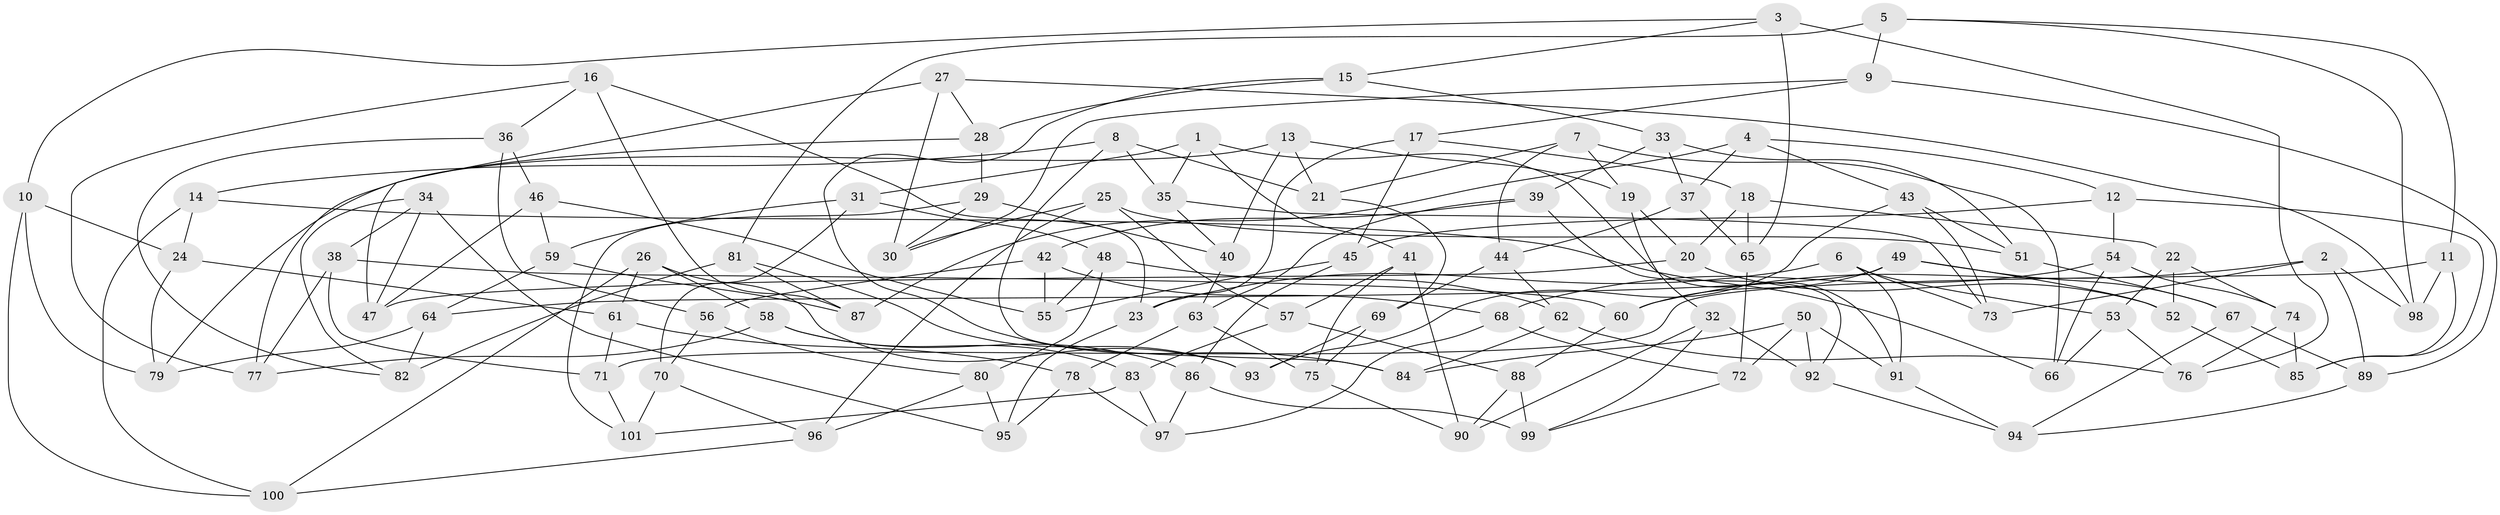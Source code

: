 // Generated by graph-tools (version 1.1) at 2025/16/03/09/25 04:16:27]
// undirected, 101 vertices, 202 edges
graph export_dot {
graph [start="1"]
  node [color=gray90,style=filled];
  1;
  2;
  3;
  4;
  5;
  6;
  7;
  8;
  9;
  10;
  11;
  12;
  13;
  14;
  15;
  16;
  17;
  18;
  19;
  20;
  21;
  22;
  23;
  24;
  25;
  26;
  27;
  28;
  29;
  30;
  31;
  32;
  33;
  34;
  35;
  36;
  37;
  38;
  39;
  40;
  41;
  42;
  43;
  44;
  45;
  46;
  47;
  48;
  49;
  50;
  51;
  52;
  53;
  54;
  55;
  56;
  57;
  58;
  59;
  60;
  61;
  62;
  63;
  64;
  65;
  66;
  67;
  68;
  69;
  70;
  71;
  72;
  73;
  74;
  75;
  76;
  77;
  78;
  79;
  80;
  81;
  82;
  83;
  84;
  85;
  86;
  87;
  88;
  89;
  90;
  91;
  92;
  93;
  94;
  95;
  96;
  97;
  98;
  99;
  100;
  101;
  1 -- 35;
  1 -- 31;
  1 -- 41;
  1 -- 91;
  2 -- 60;
  2 -- 98;
  2 -- 89;
  2 -- 73;
  3 -- 10;
  3 -- 15;
  3 -- 76;
  3 -- 65;
  4 -- 87;
  4 -- 12;
  4 -- 37;
  4 -- 43;
  5 -- 98;
  5 -- 9;
  5 -- 11;
  5 -- 81;
  6 -- 53;
  6 -- 73;
  6 -- 23;
  6 -- 91;
  7 -- 19;
  7 -- 44;
  7 -- 66;
  7 -- 21;
  8 -- 21;
  8 -- 14;
  8 -- 35;
  8 -- 84;
  9 -- 89;
  9 -- 17;
  9 -- 30;
  10 -- 79;
  10 -- 100;
  10 -- 24;
  11 -- 85;
  11 -- 71;
  11 -- 98;
  12 -- 54;
  12 -- 45;
  12 -- 85;
  13 -- 19;
  13 -- 79;
  13 -- 21;
  13 -- 40;
  14 -- 66;
  14 -- 100;
  14 -- 24;
  15 -- 33;
  15 -- 28;
  15 -- 84;
  16 -- 77;
  16 -- 23;
  16 -- 87;
  16 -- 36;
  17 -- 18;
  17 -- 45;
  17 -- 23;
  18 -- 22;
  18 -- 65;
  18 -- 20;
  19 -- 32;
  19 -- 20;
  20 -- 47;
  20 -- 52;
  21 -- 69;
  22 -- 53;
  22 -- 52;
  22 -- 74;
  23 -- 95;
  24 -- 61;
  24 -- 79;
  25 -- 96;
  25 -- 30;
  25 -- 51;
  25 -- 57;
  26 -- 100;
  26 -- 93;
  26 -- 61;
  26 -- 58;
  27 -- 30;
  27 -- 98;
  27 -- 28;
  27 -- 47;
  28 -- 29;
  28 -- 77;
  29 -- 30;
  29 -- 40;
  29 -- 101;
  31 -- 70;
  31 -- 59;
  31 -- 48;
  32 -- 90;
  32 -- 99;
  32 -- 92;
  33 -- 39;
  33 -- 51;
  33 -- 37;
  34 -- 38;
  34 -- 47;
  34 -- 95;
  34 -- 82;
  35 -- 40;
  35 -- 73;
  36 -- 46;
  36 -- 56;
  36 -- 82;
  37 -- 65;
  37 -- 44;
  38 -- 71;
  38 -- 60;
  38 -- 77;
  39 -- 63;
  39 -- 92;
  39 -- 42;
  40 -- 63;
  41 -- 75;
  41 -- 90;
  41 -- 57;
  42 -- 55;
  42 -- 56;
  42 -- 68;
  43 -- 93;
  43 -- 51;
  43 -- 73;
  44 -- 69;
  44 -- 62;
  45 -- 55;
  45 -- 86;
  46 -- 55;
  46 -- 59;
  46 -- 47;
  48 -- 80;
  48 -- 55;
  48 -- 62;
  49 -- 52;
  49 -- 64;
  49 -- 67;
  49 -- 60;
  50 -- 91;
  50 -- 92;
  50 -- 84;
  50 -- 72;
  51 -- 67;
  52 -- 85;
  53 -- 66;
  53 -- 76;
  54 -- 74;
  54 -- 68;
  54 -- 66;
  56 -- 70;
  56 -- 80;
  57 -- 83;
  57 -- 88;
  58 -- 77;
  58 -- 86;
  58 -- 83;
  59 -- 64;
  59 -- 87;
  60 -- 88;
  61 -- 78;
  61 -- 71;
  62 -- 76;
  62 -- 84;
  63 -- 78;
  63 -- 75;
  64 -- 82;
  64 -- 79;
  65 -- 72;
  67 -- 89;
  67 -- 94;
  68 -- 97;
  68 -- 72;
  69 -- 93;
  69 -- 75;
  70 -- 96;
  70 -- 101;
  71 -- 101;
  72 -- 99;
  74 -- 85;
  74 -- 76;
  75 -- 90;
  78 -- 97;
  78 -- 95;
  80 -- 96;
  80 -- 95;
  81 -- 93;
  81 -- 87;
  81 -- 82;
  83 -- 101;
  83 -- 97;
  86 -- 99;
  86 -- 97;
  88 -- 90;
  88 -- 99;
  89 -- 94;
  91 -- 94;
  92 -- 94;
  96 -- 100;
}

